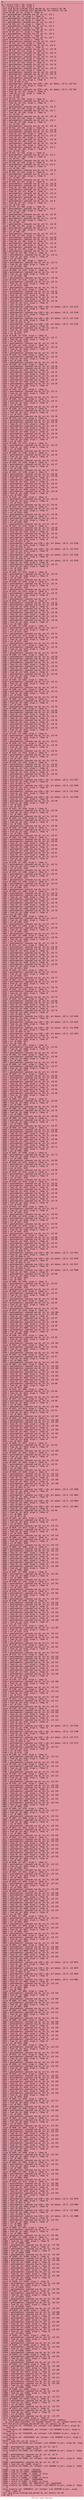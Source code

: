 digraph "CFG for 'main' function" {
	label="CFG for 'main' function";

	Node0x2a6eb150 [shape=record,color="#b70d28ff", style=filled, fillcolor="#b70d2870" fontname="Courier",label="{0:\l|  %1 = alloca [176 x i8], align 1\l  %2 = alloca [16 x i8], align 1\l  call void @llvm.lifetime.start.p0(i64 16, ptr nonnull %2) #4\l  call void @llvm.lifetime.start.p0(i64 176, ptr nonnull %1) #4\l  store i8 99, ptr %1, align 1, !tbaa !6\l  %3 = getelementptr inbounds nuw i8, ptr %1, i32 1\l  store i8 101, ptr %3, align 1, !tbaa !6\l  %4 = getelementptr inbounds nuw i8, ptr %1, i32 2\l  store i8 115, ptr %4, align 1, !tbaa !6\l  %5 = getelementptr inbounds nuw i8, ptr %1, i32 3\l  store i8 101, ptr %5, align 1, !tbaa !6\l  %6 = getelementptr inbounds nuw i8, ptr %1, i32 4\l  store i8 52, ptr %6, align 1, !tbaa !6\l  %7 = getelementptr inbounds nuw i8, ptr %1, i32 5\l  store i8 48, ptr %7, align 1, !tbaa !6\l  %8 = getelementptr inbounds nuw i8, ptr %1, i32 6\l  store i8 52, ptr %8, align 1, !tbaa !6\l  %9 = getelementptr inbounds nuw i8, ptr %1, i32 7\l  store i8 48, ptr %9, align 1, !tbaa !6\l  %10 = getelementptr inbounds nuw i8, ptr %1, i32 8\l  store i8 112, ptr %10, align 1, !tbaa !6\l  %11 = getelementptr inbounds nuw i8, ptr %1, i32 9\l  store i8 97, ptr %11, align 1, !tbaa !6\l  %12 = getelementptr inbounds nuw i8, ptr %1, i32 10\l  store i8 115, ptr %12, align 1, !tbaa !6\l  %13 = getelementptr inbounds nuw i8, ptr %1, i32 11\l  store i8 115, ptr %13, align 1, !tbaa !6\l  %14 = getelementptr inbounds nuw i8, ptr %1, i32 12\l  store i8 119, ptr %14, align 1, !tbaa !6\l  %15 = getelementptr inbounds nuw i8, ptr %1, i32 13\l  store i8 111, ptr %15, align 1, !tbaa !6\l  %16 = getelementptr inbounds nuw i8, ptr %1, i32 14\l  store i8 114, ptr %16, align 1, !tbaa !6\l  %17 = getelementptr inbounds nuw i8, ptr %1, i32 15\l  store i8 100, ptr %17, align 1, !tbaa !6\l  %18 = getelementptr inbounds nuw i8, ptr %1, i32 16\l  %19 = getelementptr inbounds nuw i8, ptr %1, i32 13\l  %20 = load i8, ptr %19, align 1, !tbaa !6\l  %21 = getelementptr inbounds nuw i8, ptr %1, i32 12\l  %22 = load i8, ptr %21, align 1, !tbaa !6\l  %23 = zext i8 %20 to i32\l  %24 = getelementptr inbounds nuw [256 x i8], ptr @sbox, i32 0, i32 %23\l  %25 = load i8, ptr %24, align 1, !tbaa !6\l  %26 = zext i8 %22 to i32\l  %27 = getelementptr inbounds nuw [256 x i8], ptr @sbox, i32 0, i32 %26\l  %28 = load i8, ptr %27, align 1, !tbaa !6\l  %29 = load i8, ptr %1, align 1, !tbaa !6\l  %30 = xor i8 %25, %29\l  %31 = xor i8 %30, 1\l  store i8 %31, ptr %18, align 1, !tbaa !6\l  %32 = getelementptr inbounds nuw i8, ptr %1, i32 1\l  %33 = load i8, ptr %32, align 1, !tbaa !6\l  %34 = xor i8 %33, 64\l  %35 = getelementptr inbounds nuw i8, ptr %1, i32 17\l  store i8 %34, ptr %35, align 1, !tbaa !6\l  %36 = getelementptr inbounds nuw i8, ptr %1, i32 2\l  %37 = load i8, ptr %36, align 1, !tbaa !6\l  %38 = xor i8 %37, 67\l  %39 = getelementptr inbounds nuw i8, ptr %1, i32 18\l  store i8 %38, ptr %39, align 1, !tbaa !6\l  %40 = getelementptr inbounds nuw i8, ptr %1, i32 3\l  %41 = load i8, ptr %40, align 1, !tbaa !6\l  %42 = xor i8 %41, %28\l  %43 = getelementptr inbounds nuw i8, ptr %1, i32 19\l  store i8 %42, ptr %43, align 1, !tbaa !6\l  %44 = getelementptr inbounds nuw i8, ptr %1, i32 20\l  %45 = getelementptr inbounds nuw i8, ptr %1, i32 16\l  %46 = load i8, ptr %45, align 1, !tbaa !6\l  %47 = getelementptr inbounds nuw i8, ptr %1, i32 17\l  %48 = load i8, ptr %47, align 1, !tbaa !6\l  %49 = getelementptr inbounds nuw i8, ptr %1, i32 18\l  %50 = load i8, ptr %49, align 1, !tbaa !6\l  %51 = getelementptr inbounds nuw i8, ptr %1, i32 19\l  %52 = load i8, ptr %51, align 1, !tbaa !6\l  %53 = getelementptr inbounds nuw i8, ptr %1, i32 4\l  %54 = load i8, ptr %53, align 1, !tbaa !6\l  %55 = xor i8 %54, %46\l  store i8 %55, ptr %44, align 1, !tbaa !6\l  %56 = getelementptr inbounds nuw i8, ptr %1, i32 5\l  %57 = load i8, ptr %56, align 1, !tbaa !6\l  %58 = xor i8 %57, %48\l  %59 = getelementptr inbounds nuw i8, ptr %1, i32 21\l  store i8 %58, ptr %59, align 1, !tbaa !6\l  %60 = getelementptr inbounds nuw i8, ptr %1, i32 6\l  %61 = load i8, ptr %60, align 1, !tbaa !6\l  %62 = xor i8 %61, %50\l  %63 = getelementptr inbounds nuw i8, ptr %1, i32 22\l  store i8 %62, ptr %63, align 1, !tbaa !6\l  %64 = getelementptr inbounds nuw i8, ptr %1, i32 7\l  %65 = load i8, ptr %64, align 1, !tbaa !6\l  %66 = xor i8 %65, %52\l  %67 = getelementptr inbounds nuw i8, ptr %1, i32 23\l  store i8 %66, ptr %67, align 1, !tbaa !6\l  %68 = getelementptr inbounds nuw i8, ptr %1, i32 24\l  %69 = getelementptr inbounds nuw i8, ptr %1, i32 20\l  %70 = load i8, ptr %69, align 1, !tbaa !6\l  %71 = getelementptr inbounds nuw i8, ptr %1, i32 21\l  %72 = load i8, ptr %71, align 1, !tbaa !6\l  %73 = getelementptr inbounds nuw i8, ptr %1, i32 22\l  %74 = load i8, ptr %73, align 1, !tbaa !6\l  %75 = getelementptr inbounds nuw i8, ptr %1, i32 23\l  %76 = load i8, ptr %75, align 1, !tbaa !6\l  %77 = getelementptr inbounds nuw i8, ptr %1, i32 8\l  %78 = load i8, ptr %77, align 1, !tbaa !6\l  %79 = xor i8 %78, %70\l  store i8 %79, ptr %68, align 1, !tbaa !6\l  %80 = getelementptr inbounds nuw i8, ptr %1, i32 9\l  %81 = load i8, ptr %80, align 1, !tbaa !6\l  %82 = xor i8 %81, %72\l  %83 = getelementptr inbounds nuw i8, ptr %1, i32 25\l  store i8 %82, ptr %83, align 1, !tbaa !6\l  %84 = getelementptr inbounds nuw i8, ptr %1, i32 10\l  %85 = load i8, ptr %84, align 1, !tbaa !6\l  %86 = xor i8 %85, %74\l  %87 = getelementptr inbounds nuw i8, ptr %1, i32 26\l  store i8 %86, ptr %87, align 1, !tbaa !6\l  %88 = getelementptr inbounds nuw i8, ptr %1, i32 11\l  %89 = load i8, ptr %88, align 1, !tbaa !6\l  %90 = xor i8 %89, %76\l  %91 = getelementptr inbounds nuw i8, ptr %1, i32 27\l  store i8 %90, ptr %91, align 1, !tbaa !6\l  %92 = getelementptr inbounds nuw i8, ptr %1, i32 28\l  %93 = getelementptr inbounds nuw i8, ptr %1, i32 24\l  %94 = load i8, ptr %93, align 1, !tbaa !6\l  %95 = getelementptr inbounds nuw i8, ptr %1, i32 25\l  %96 = load i8, ptr %95, align 1, !tbaa !6\l  %97 = getelementptr inbounds nuw i8, ptr %1, i32 26\l  %98 = load i8, ptr %97, align 1, !tbaa !6\l  %99 = getelementptr inbounds nuw i8, ptr %1, i32 27\l  %100 = load i8, ptr %99, align 1, !tbaa !6\l  %101 = getelementptr inbounds nuw i8, ptr %1, i32 12\l  %102 = load i8, ptr %101, align 1, !tbaa !6\l  %103 = xor i8 %102, %94\l  store i8 %103, ptr %92, align 1, !tbaa !6\l  %104 = getelementptr inbounds nuw i8, ptr %1, i32 13\l  %105 = load i8, ptr %104, align 1, !tbaa !6\l  %106 = xor i8 %105, %96\l  %107 = getelementptr inbounds nuw i8, ptr %1, i32 29\l  store i8 %106, ptr %107, align 1, !tbaa !6\l  %108 = getelementptr inbounds nuw i8, ptr %1, i32 14\l  %109 = load i8, ptr %108, align 1, !tbaa !6\l  %110 = xor i8 %109, %98\l  %111 = getelementptr inbounds nuw i8, ptr %1, i32 30\l  store i8 %110, ptr %111, align 1, !tbaa !6\l  %112 = getelementptr inbounds nuw i8, ptr %1, i32 15\l  %113 = load i8, ptr %112, align 1, !tbaa !6\l  %114 = xor i8 %113, %100\l  %115 = getelementptr inbounds nuw i8, ptr %1, i32 31\l  store i8 %114, ptr %115, align 1, !tbaa !6\l  %116 = getelementptr inbounds nuw i8, ptr %1, i32 32\l  %117 = getelementptr inbounds nuw i8, ptr %1, i32 30\l  %118 = load i8, ptr %117, align 1, !tbaa !6\l  %119 = getelementptr inbounds nuw i8, ptr %1, i32 29\l  %120 = load i8, ptr %119, align 1, !tbaa !6\l  %121 = getelementptr inbounds nuw i8, ptr %1, i32 28\l  %122 = load i8, ptr %121, align 1, !tbaa !6\l  %123 = zext i8 %120 to i32\l  %124 = getelementptr inbounds nuw [256 x i8], ptr @sbox, i32 0, i32 %123\l  %125 = load i8, ptr %124, align 1, !tbaa !6\l  %126 = zext i8 %118 to i32\l  %127 = getelementptr inbounds nuw [256 x i8], ptr @sbox, i32 0, i32 %126\l  %128 = load i8, ptr %127, align 1, !tbaa !6\l  %129 = zext i8 %114 to i32\l  %130 = getelementptr inbounds nuw [256 x i8], ptr @sbox, i32 0, i32 %129\l  %131 = load i8, ptr %130, align 1, !tbaa !6\l  %132 = zext i8 %122 to i32\l  %133 = getelementptr inbounds nuw [256 x i8], ptr @sbox, i32 0, i32 %132\l  %134 = load i8, ptr %133, align 1, !tbaa !6\l  %135 = getelementptr inbounds nuw i8, ptr %1, i32 16\l  %136 = load i8, ptr %135, align 1, !tbaa !6\l  %137 = xor i8 %125, %136\l  %138 = xor i8 %137, 2\l  store i8 %138, ptr %116, align 1, !tbaa !6\l  %139 = getelementptr inbounds nuw i8, ptr %1, i32 17\l  %140 = load i8, ptr %139, align 1, !tbaa !6\l  %141 = xor i8 %140, %128\l  %142 = getelementptr inbounds nuw i8, ptr %1, i32 33\l  store i8 %141, ptr %142, align 1, !tbaa !6\l  %143 = getelementptr inbounds nuw i8, ptr %1, i32 18\l  %144 = load i8, ptr %143, align 1, !tbaa !6\l  %145 = xor i8 %144, %131\l  %146 = getelementptr inbounds nuw i8, ptr %1, i32 34\l  store i8 %145, ptr %146, align 1, !tbaa !6\l  %147 = getelementptr inbounds nuw i8, ptr %1, i32 19\l  %148 = load i8, ptr %147, align 1, !tbaa !6\l  %149 = xor i8 %148, %134\l  %150 = getelementptr inbounds nuw i8, ptr %1, i32 35\l  store i8 %149, ptr %150, align 1, !tbaa !6\l  %151 = getelementptr inbounds nuw i8, ptr %1, i32 36\l  %152 = getelementptr inbounds nuw i8, ptr %1, i32 32\l  %153 = load i8, ptr %152, align 1, !tbaa !6\l  %154 = getelementptr inbounds nuw i8, ptr %1, i32 33\l  %155 = load i8, ptr %154, align 1, !tbaa !6\l  %156 = getelementptr inbounds nuw i8, ptr %1, i32 34\l  %157 = load i8, ptr %156, align 1, !tbaa !6\l  %158 = getelementptr inbounds nuw i8, ptr %1, i32 35\l  %159 = load i8, ptr %158, align 1, !tbaa !6\l  %160 = getelementptr inbounds nuw i8, ptr %1, i32 20\l  %161 = load i8, ptr %160, align 1, !tbaa !6\l  %162 = xor i8 %161, %153\l  store i8 %162, ptr %151, align 1, !tbaa !6\l  %163 = getelementptr inbounds nuw i8, ptr %1, i32 21\l  %164 = load i8, ptr %163, align 1, !tbaa !6\l  %165 = xor i8 %164, %155\l  %166 = getelementptr inbounds nuw i8, ptr %1, i32 37\l  store i8 %165, ptr %166, align 1, !tbaa !6\l  %167 = getelementptr inbounds nuw i8, ptr %1, i32 22\l  %168 = load i8, ptr %167, align 1, !tbaa !6\l  %169 = xor i8 %168, %157\l  %170 = getelementptr inbounds nuw i8, ptr %1, i32 38\l  store i8 %169, ptr %170, align 1, !tbaa !6\l  %171 = getelementptr inbounds nuw i8, ptr %1, i32 23\l  %172 = load i8, ptr %171, align 1, !tbaa !6\l  %173 = xor i8 %172, %159\l  %174 = getelementptr inbounds nuw i8, ptr %1, i32 39\l  store i8 %173, ptr %174, align 1, !tbaa !6\l  %175 = getelementptr inbounds nuw i8, ptr %1, i32 40\l  %176 = getelementptr inbounds nuw i8, ptr %1, i32 36\l  %177 = load i8, ptr %176, align 1, !tbaa !6\l  %178 = getelementptr inbounds nuw i8, ptr %1, i32 37\l  %179 = load i8, ptr %178, align 1, !tbaa !6\l  %180 = getelementptr inbounds nuw i8, ptr %1, i32 38\l  %181 = load i8, ptr %180, align 1, !tbaa !6\l  %182 = getelementptr inbounds nuw i8, ptr %1, i32 39\l  %183 = load i8, ptr %182, align 1, !tbaa !6\l  %184 = getelementptr inbounds nuw i8, ptr %1, i32 24\l  %185 = load i8, ptr %184, align 1, !tbaa !6\l  %186 = xor i8 %185, %177\l  store i8 %186, ptr %175, align 1, !tbaa !6\l  %187 = getelementptr inbounds nuw i8, ptr %1, i32 25\l  %188 = load i8, ptr %187, align 1, !tbaa !6\l  %189 = xor i8 %188, %179\l  %190 = getelementptr inbounds nuw i8, ptr %1, i32 41\l  store i8 %189, ptr %190, align 1, !tbaa !6\l  %191 = getelementptr inbounds nuw i8, ptr %1, i32 26\l  %192 = load i8, ptr %191, align 1, !tbaa !6\l  %193 = xor i8 %192, %181\l  %194 = getelementptr inbounds nuw i8, ptr %1, i32 42\l  store i8 %193, ptr %194, align 1, !tbaa !6\l  %195 = getelementptr inbounds nuw i8, ptr %1, i32 27\l  %196 = load i8, ptr %195, align 1, !tbaa !6\l  %197 = xor i8 %196, %183\l  %198 = getelementptr inbounds nuw i8, ptr %1, i32 43\l  store i8 %197, ptr %198, align 1, !tbaa !6\l  %199 = getelementptr inbounds nuw i8, ptr %1, i32 44\l  %200 = getelementptr inbounds nuw i8, ptr %1, i32 40\l  %201 = load i8, ptr %200, align 1, !tbaa !6\l  %202 = getelementptr inbounds nuw i8, ptr %1, i32 41\l  %203 = load i8, ptr %202, align 1, !tbaa !6\l  %204 = getelementptr inbounds nuw i8, ptr %1, i32 42\l  %205 = load i8, ptr %204, align 1, !tbaa !6\l  %206 = getelementptr inbounds nuw i8, ptr %1, i32 43\l  %207 = load i8, ptr %206, align 1, !tbaa !6\l  %208 = getelementptr inbounds nuw i8, ptr %1, i32 28\l  %209 = load i8, ptr %208, align 1, !tbaa !6\l  %210 = xor i8 %209, %201\l  store i8 %210, ptr %199, align 1, !tbaa !6\l  %211 = getelementptr inbounds nuw i8, ptr %1, i32 29\l  %212 = load i8, ptr %211, align 1, !tbaa !6\l  %213 = xor i8 %212, %203\l  %214 = getelementptr inbounds nuw i8, ptr %1, i32 45\l  store i8 %213, ptr %214, align 1, !tbaa !6\l  %215 = getelementptr inbounds nuw i8, ptr %1, i32 30\l  %216 = load i8, ptr %215, align 1, !tbaa !6\l  %217 = xor i8 %216, %205\l  %218 = getelementptr inbounds nuw i8, ptr %1, i32 46\l  store i8 %217, ptr %218, align 1, !tbaa !6\l  %219 = getelementptr inbounds nuw i8, ptr %1, i32 31\l  %220 = load i8, ptr %219, align 1, !tbaa !6\l  %221 = xor i8 %220, %207\l  %222 = getelementptr inbounds nuw i8, ptr %1, i32 47\l  store i8 %221, ptr %222, align 1, !tbaa !6\l  %223 = getelementptr inbounds nuw i8, ptr %1, i32 48\l  %224 = getelementptr inbounds nuw i8, ptr %1, i32 46\l  %225 = load i8, ptr %224, align 1, !tbaa !6\l  %226 = getelementptr inbounds nuw i8, ptr %1, i32 45\l  %227 = load i8, ptr %226, align 1, !tbaa !6\l  %228 = getelementptr inbounds nuw i8, ptr %1, i32 44\l  %229 = load i8, ptr %228, align 1, !tbaa !6\l  %230 = zext i8 %227 to i32\l  %231 = getelementptr inbounds nuw [256 x i8], ptr @sbox, i32 0, i32 %230\l  %232 = load i8, ptr %231, align 1, !tbaa !6\l  %233 = zext i8 %225 to i32\l  %234 = getelementptr inbounds nuw [256 x i8], ptr @sbox, i32 0, i32 %233\l  %235 = load i8, ptr %234, align 1, !tbaa !6\l  %236 = zext i8 %221 to i32\l  %237 = getelementptr inbounds nuw [256 x i8], ptr @sbox, i32 0, i32 %236\l  %238 = load i8, ptr %237, align 1, !tbaa !6\l  %239 = zext i8 %229 to i32\l  %240 = getelementptr inbounds nuw [256 x i8], ptr @sbox, i32 0, i32 %239\l  %241 = load i8, ptr %240, align 1, !tbaa !6\l  %242 = getelementptr inbounds nuw i8, ptr %1, i32 32\l  %243 = load i8, ptr %242, align 1, !tbaa !6\l  %244 = xor i8 %232, %243\l  %245 = xor i8 %244, 4\l  store i8 %245, ptr %223, align 1, !tbaa !6\l  %246 = getelementptr inbounds nuw i8, ptr %1, i32 33\l  %247 = load i8, ptr %246, align 1, !tbaa !6\l  %248 = xor i8 %247, %235\l  %249 = getelementptr inbounds nuw i8, ptr %1, i32 49\l  store i8 %248, ptr %249, align 1, !tbaa !6\l  %250 = getelementptr inbounds nuw i8, ptr %1, i32 34\l  %251 = load i8, ptr %250, align 1, !tbaa !6\l  %252 = xor i8 %251, %238\l  %253 = getelementptr inbounds nuw i8, ptr %1, i32 50\l  store i8 %252, ptr %253, align 1, !tbaa !6\l  %254 = getelementptr inbounds nuw i8, ptr %1, i32 35\l  %255 = load i8, ptr %254, align 1, !tbaa !6\l  %256 = xor i8 %255, %241\l  %257 = getelementptr inbounds nuw i8, ptr %1, i32 51\l  store i8 %256, ptr %257, align 1, !tbaa !6\l  %258 = getelementptr inbounds nuw i8, ptr %1, i32 52\l  %259 = getelementptr inbounds nuw i8, ptr %1, i32 48\l  %260 = load i8, ptr %259, align 1, !tbaa !6\l  %261 = getelementptr inbounds nuw i8, ptr %1, i32 49\l  %262 = load i8, ptr %261, align 1, !tbaa !6\l  %263 = getelementptr inbounds nuw i8, ptr %1, i32 50\l  %264 = load i8, ptr %263, align 1, !tbaa !6\l  %265 = getelementptr inbounds nuw i8, ptr %1, i32 51\l  %266 = load i8, ptr %265, align 1, !tbaa !6\l  %267 = getelementptr inbounds nuw i8, ptr %1, i32 36\l  %268 = load i8, ptr %267, align 1, !tbaa !6\l  %269 = xor i8 %268, %260\l  store i8 %269, ptr %258, align 1, !tbaa !6\l  %270 = getelementptr inbounds nuw i8, ptr %1, i32 37\l  %271 = load i8, ptr %270, align 1, !tbaa !6\l  %272 = xor i8 %271, %262\l  %273 = getelementptr inbounds nuw i8, ptr %1, i32 53\l  store i8 %272, ptr %273, align 1, !tbaa !6\l  %274 = getelementptr inbounds nuw i8, ptr %1, i32 38\l  %275 = load i8, ptr %274, align 1, !tbaa !6\l  %276 = xor i8 %275, %264\l  %277 = getelementptr inbounds nuw i8, ptr %1, i32 54\l  store i8 %276, ptr %277, align 1, !tbaa !6\l  %278 = getelementptr inbounds nuw i8, ptr %1, i32 39\l  %279 = load i8, ptr %278, align 1, !tbaa !6\l  %280 = xor i8 %279, %266\l  %281 = getelementptr inbounds nuw i8, ptr %1, i32 55\l  store i8 %280, ptr %281, align 1, !tbaa !6\l  %282 = getelementptr inbounds nuw i8, ptr %1, i32 56\l  %283 = getelementptr inbounds nuw i8, ptr %1, i32 52\l  %284 = load i8, ptr %283, align 1, !tbaa !6\l  %285 = getelementptr inbounds nuw i8, ptr %1, i32 53\l  %286 = load i8, ptr %285, align 1, !tbaa !6\l  %287 = getelementptr inbounds nuw i8, ptr %1, i32 54\l  %288 = load i8, ptr %287, align 1, !tbaa !6\l  %289 = getelementptr inbounds nuw i8, ptr %1, i32 55\l  %290 = load i8, ptr %289, align 1, !tbaa !6\l  %291 = getelementptr inbounds nuw i8, ptr %1, i32 40\l  %292 = load i8, ptr %291, align 1, !tbaa !6\l  %293 = xor i8 %292, %284\l  store i8 %293, ptr %282, align 1, !tbaa !6\l  %294 = getelementptr inbounds nuw i8, ptr %1, i32 41\l  %295 = load i8, ptr %294, align 1, !tbaa !6\l  %296 = xor i8 %295, %286\l  %297 = getelementptr inbounds nuw i8, ptr %1, i32 57\l  store i8 %296, ptr %297, align 1, !tbaa !6\l  %298 = getelementptr inbounds nuw i8, ptr %1, i32 42\l  %299 = load i8, ptr %298, align 1, !tbaa !6\l  %300 = xor i8 %299, %288\l  %301 = getelementptr inbounds nuw i8, ptr %1, i32 58\l  store i8 %300, ptr %301, align 1, !tbaa !6\l  %302 = getelementptr inbounds nuw i8, ptr %1, i32 43\l  %303 = load i8, ptr %302, align 1, !tbaa !6\l  %304 = xor i8 %303, %290\l  %305 = getelementptr inbounds nuw i8, ptr %1, i32 59\l  store i8 %304, ptr %305, align 1, !tbaa !6\l  %306 = getelementptr inbounds nuw i8, ptr %1, i32 60\l  %307 = getelementptr inbounds nuw i8, ptr %1, i32 56\l  %308 = load i8, ptr %307, align 1, !tbaa !6\l  %309 = getelementptr inbounds nuw i8, ptr %1, i32 57\l  %310 = load i8, ptr %309, align 1, !tbaa !6\l  %311 = getelementptr inbounds nuw i8, ptr %1, i32 58\l  %312 = load i8, ptr %311, align 1, !tbaa !6\l  %313 = getelementptr inbounds nuw i8, ptr %1, i32 59\l  %314 = load i8, ptr %313, align 1, !tbaa !6\l  %315 = getelementptr inbounds nuw i8, ptr %1, i32 44\l  %316 = load i8, ptr %315, align 1, !tbaa !6\l  %317 = xor i8 %316, %308\l  store i8 %317, ptr %306, align 1, !tbaa !6\l  %318 = getelementptr inbounds nuw i8, ptr %1, i32 45\l  %319 = load i8, ptr %318, align 1, !tbaa !6\l  %320 = xor i8 %319, %310\l  %321 = getelementptr inbounds nuw i8, ptr %1, i32 61\l  store i8 %320, ptr %321, align 1, !tbaa !6\l  %322 = getelementptr inbounds nuw i8, ptr %1, i32 46\l  %323 = load i8, ptr %322, align 1, !tbaa !6\l  %324 = xor i8 %323, %312\l  %325 = getelementptr inbounds nuw i8, ptr %1, i32 62\l  store i8 %324, ptr %325, align 1, !tbaa !6\l  %326 = getelementptr inbounds nuw i8, ptr %1, i32 47\l  %327 = load i8, ptr %326, align 1, !tbaa !6\l  %328 = xor i8 %327, %314\l  %329 = getelementptr inbounds nuw i8, ptr %1, i32 63\l  store i8 %328, ptr %329, align 1, !tbaa !6\l  %330 = getelementptr inbounds nuw i8, ptr %1, i32 64\l  %331 = getelementptr inbounds nuw i8, ptr %1, i32 62\l  %332 = load i8, ptr %331, align 1, !tbaa !6\l  %333 = getelementptr inbounds nuw i8, ptr %1, i32 61\l  %334 = load i8, ptr %333, align 1, !tbaa !6\l  %335 = getelementptr inbounds nuw i8, ptr %1, i32 60\l  %336 = load i8, ptr %335, align 1, !tbaa !6\l  %337 = zext i8 %334 to i32\l  %338 = getelementptr inbounds nuw [256 x i8], ptr @sbox, i32 0, i32 %337\l  %339 = load i8, ptr %338, align 1, !tbaa !6\l  %340 = zext i8 %332 to i32\l  %341 = getelementptr inbounds nuw [256 x i8], ptr @sbox, i32 0, i32 %340\l  %342 = load i8, ptr %341, align 1, !tbaa !6\l  %343 = zext i8 %328 to i32\l  %344 = getelementptr inbounds nuw [256 x i8], ptr @sbox, i32 0, i32 %343\l  %345 = load i8, ptr %344, align 1, !tbaa !6\l  %346 = zext i8 %336 to i32\l  %347 = getelementptr inbounds nuw [256 x i8], ptr @sbox, i32 0, i32 %346\l  %348 = load i8, ptr %347, align 1, !tbaa !6\l  %349 = getelementptr inbounds nuw i8, ptr %1, i32 48\l  %350 = load i8, ptr %349, align 1, !tbaa !6\l  %351 = xor i8 %339, %350\l  %352 = xor i8 %351, 8\l  store i8 %352, ptr %330, align 1, !tbaa !6\l  %353 = getelementptr inbounds nuw i8, ptr %1, i32 49\l  %354 = load i8, ptr %353, align 1, !tbaa !6\l  %355 = xor i8 %354, %342\l  %356 = getelementptr inbounds nuw i8, ptr %1, i32 65\l  store i8 %355, ptr %356, align 1, !tbaa !6\l  %357 = getelementptr inbounds nuw i8, ptr %1, i32 50\l  %358 = load i8, ptr %357, align 1, !tbaa !6\l  %359 = xor i8 %358, %345\l  %360 = getelementptr inbounds nuw i8, ptr %1, i32 66\l  store i8 %359, ptr %360, align 1, !tbaa !6\l  %361 = getelementptr inbounds nuw i8, ptr %1, i32 51\l  %362 = load i8, ptr %361, align 1, !tbaa !6\l  %363 = xor i8 %362, %348\l  %364 = getelementptr inbounds nuw i8, ptr %1, i32 67\l  store i8 %363, ptr %364, align 1, !tbaa !6\l  %365 = getelementptr inbounds nuw i8, ptr %1, i32 68\l  %366 = getelementptr inbounds nuw i8, ptr %1, i32 64\l  %367 = load i8, ptr %366, align 1, !tbaa !6\l  %368 = getelementptr inbounds nuw i8, ptr %1, i32 65\l  %369 = load i8, ptr %368, align 1, !tbaa !6\l  %370 = getelementptr inbounds nuw i8, ptr %1, i32 66\l  %371 = load i8, ptr %370, align 1, !tbaa !6\l  %372 = getelementptr inbounds nuw i8, ptr %1, i32 67\l  %373 = load i8, ptr %372, align 1, !tbaa !6\l  %374 = getelementptr inbounds nuw i8, ptr %1, i32 52\l  %375 = load i8, ptr %374, align 1, !tbaa !6\l  %376 = xor i8 %375, %367\l  store i8 %376, ptr %365, align 1, !tbaa !6\l  %377 = getelementptr inbounds nuw i8, ptr %1, i32 53\l  %378 = load i8, ptr %377, align 1, !tbaa !6\l  %379 = xor i8 %378, %369\l  %380 = getelementptr inbounds nuw i8, ptr %1, i32 69\l  store i8 %379, ptr %380, align 1, !tbaa !6\l  %381 = getelementptr inbounds nuw i8, ptr %1, i32 54\l  %382 = load i8, ptr %381, align 1, !tbaa !6\l  %383 = xor i8 %382, %371\l  %384 = getelementptr inbounds nuw i8, ptr %1, i32 70\l  store i8 %383, ptr %384, align 1, !tbaa !6\l  %385 = getelementptr inbounds nuw i8, ptr %1, i32 55\l  %386 = load i8, ptr %385, align 1, !tbaa !6\l  %387 = xor i8 %386, %373\l  %388 = getelementptr inbounds nuw i8, ptr %1, i32 71\l  store i8 %387, ptr %388, align 1, !tbaa !6\l  %389 = getelementptr inbounds nuw i8, ptr %1, i32 72\l  %390 = getelementptr inbounds nuw i8, ptr %1, i32 68\l  %391 = load i8, ptr %390, align 1, !tbaa !6\l  %392 = getelementptr inbounds nuw i8, ptr %1, i32 69\l  %393 = load i8, ptr %392, align 1, !tbaa !6\l  %394 = getelementptr inbounds nuw i8, ptr %1, i32 70\l  %395 = load i8, ptr %394, align 1, !tbaa !6\l  %396 = getelementptr inbounds nuw i8, ptr %1, i32 71\l  %397 = load i8, ptr %396, align 1, !tbaa !6\l  %398 = getelementptr inbounds nuw i8, ptr %1, i32 56\l  %399 = load i8, ptr %398, align 1, !tbaa !6\l  %400 = xor i8 %399, %391\l  store i8 %400, ptr %389, align 1, !tbaa !6\l  %401 = getelementptr inbounds nuw i8, ptr %1, i32 57\l  %402 = load i8, ptr %401, align 1, !tbaa !6\l  %403 = xor i8 %402, %393\l  %404 = getelementptr inbounds nuw i8, ptr %1, i32 73\l  store i8 %403, ptr %404, align 1, !tbaa !6\l  %405 = getelementptr inbounds nuw i8, ptr %1, i32 58\l  %406 = load i8, ptr %405, align 1, !tbaa !6\l  %407 = xor i8 %406, %395\l  %408 = getelementptr inbounds nuw i8, ptr %1, i32 74\l  store i8 %407, ptr %408, align 1, !tbaa !6\l  %409 = getelementptr inbounds nuw i8, ptr %1, i32 59\l  %410 = load i8, ptr %409, align 1, !tbaa !6\l  %411 = xor i8 %410, %397\l  %412 = getelementptr inbounds nuw i8, ptr %1, i32 75\l  store i8 %411, ptr %412, align 1, !tbaa !6\l  %413 = getelementptr inbounds nuw i8, ptr %1, i32 76\l  %414 = getelementptr inbounds nuw i8, ptr %1, i32 72\l  %415 = load i8, ptr %414, align 1, !tbaa !6\l  %416 = getelementptr inbounds nuw i8, ptr %1, i32 73\l  %417 = load i8, ptr %416, align 1, !tbaa !6\l  %418 = getelementptr inbounds nuw i8, ptr %1, i32 74\l  %419 = load i8, ptr %418, align 1, !tbaa !6\l  %420 = getelementptr inbounds nuw i8, ptr %1, i32 75\l  %421 = load i8, ptr %420, align 1, !tbaa !6\l  %422 = getelementptr inbounds nuw i8, ptr %1, i32 60\l  %423 = load i8, ptr %422, align 1, !tbaa !6\l  %424 = xor i8 %423, %415\l  store i8 %424, ptr %413, align 1, !tbaa !6\l  %425 = getelementptr inbounds nuw i8, ptr %1, i32 61\l  %426 = load i8, ptr %425, align 1, !tbaa !6\l  %427 = xor i8 %426, %417\l  %428 = getelementptr inbounds nuw i8, ptr %1, i32 77\l  store i8 %427, ptr %428, align 1, !tbaa !6\l  %429 = getelementptr inbounds nuw i8, ptr %1, i32 62\l  %430 = load i8, ptr %429, align 1, !tbaa !6\l  %431 = xor i8 %430, %419\l  %432 = getelementptr inbounds nuw i8, ptr %1, i32 78\l  store i8 %431, ptr %432, align 1, !tbaa !6\l  %433 = getelementptr inbounds nuw i8, ptr %1, i32 63\l  %434 = load i8, ptr %433, align 1, !tbaa !6\l  %435 = xor i8 %434, %421\l  %436 = getelementptr inbounds nuw i8, ptr %1, i32 79\l  store i8 %435, ptr %436, align 1, !tbaa !6\l  %437 = getelementptr inbounds nuw i8, ptr %1, i32 80\l  %438 = getelementptr inbounds nuw i8, ptr %1, i32 78\l  %439 = load i8, ptr %438, align 1, !tbaa !6\l  %440 = getelementptr inbounds nuw i8, ptr %1, i32 77\l  %441 = load i8, ptr %440, align 1, !tbaa !6\l  %442 = getelementptr inbounds nuw i8, ptr %1, i32 76\l  %443 = load i8, ptr %442, align 1, !tbaa !6\l  %444 = zext i8 %441 to i32\l  %445 = getelementptr inbounds nuw [256 x i8], ptr @sbox, i32 0, i32 %444\l  %446 = load i8, ptr %445, align 1, !tbaa !6\l  %447 = zext i8 %439 to i32\l  %448 = getelementptr inbounds nuw [256 x i8], ptr @sbox, i32 0, i32 %447\l  %449 = load i8, ptr %448, align 1, !tbaa !6\l  %450 = zext i8 %435 to i32\l  %451 = getelementptr inbounds nuw [256 x i8], ptr @sbox, i32 0, i32 %450\l  %452 = load i8, ptr %451, align 1, !tbaa !6\l  %453 = zext i8 %443 to i32\l  %454 = getelementptr inbounds nuw [256 x i8], ptr @sbox, i32 0, i32 %453\l  %455 = load i8, ptr %454, align 1, !tbaa !6\l  %456 = getelementptr inbounds nuw i8, ptr %1, i32 64\l  %457 = load i8, ptr %456, align 1, !tbaa !6\l  %458 = xor i8 %446, %457\l  %459 = xor i8 %458, 16\l  store i8 %459, ptr %437, align 1, !tbaa !6\l  %460 = getelementptr inbounds nuw i8, ptr %1, i32 65\l  %461 = load i8, ptr %460, align 1, !tbaa !6\l  %462 = xor i8 %461, %449\l  %463 = getelementptr inbounds nuw i8, ptr %1, i32 81\l  store i8 %462, ptr %463, align 1, !tbaa !6\l  %464 = getelementptr inbounds nuw i8, ptr %1, i32 66\l  %465 = load i8, ptr %464, align 1, !tbaa !6\l  %466 = xor i8 %465, %452\l  %467 = getelementptr inbounds nuw i8, ptr %1, i32 82\l  store i8 %466, ptr %467, align 1, !tbaa !6\l  %468 = getelementptr inbounds nuw i8, ptr %1, i32 67\l  %469 = load i8, ptr %468, align 1, !tbaa !6\l  %470 = xor i8 %469, %455\l  %471 = getelementptr inbounds nuw i8, ptr %1, i32 83\l  store i8 %470, ptr %471, align 1, !tbaa !6\l  %472 = getelementptr inbounds nuw i8, ptr %1, i32 84\l  %473 = getelementptr inbounds nuw i8, ptr %1, i32 80\l  %474 = load i8, ptr %473, align 1, !tbaa !6\l  %475 = getelementptr inbounds nuw i8, ptr %1, i32 81\l  %476 = load i8, ptr %475, align 1, !tbaa !6\l  %477 = getelementptr inbounds nuw i8, ptr %1, i32 82\l  %478 = load i8, ptr %477, align 1, !tbaa !6\l  %479 = getelementptr inbounds nuw i8, ptr %1, i32 83\l  %480 = load i8, ptr %479, align 1, !tbaa !6\l  %481 = getelementptr inbounds nuw i8, ptr %1, i32 68\l  %482 = load i8, ptr %481, align 1, !tbaa !6\l  %483 = xor i8 %482, %474\l  store i8 %483, ptr %472, align 1, !tbaa !6\l  %484 = getelementptr inbounds nuw i8, ptr %1, i32 69\l  %485 = load i8, ptr %484, align 1, !tbaa !6\l  %486 = xor i8 %485, %476\l  %487 = getelementptr inbounds nuw i8, ptr %1, i32 85\l  store i8 %486, ptr %487, align 1, !tbaa !6\l  %488 = getelementptr inbounds nuw i8, ptr %1, i32 70\l  %489 = load i8, ptr %488, align 1, !tbaa !6\l  %490 = xor i8 %489, %478\l  %491 = getelementptr inbounds nuw i8, ptr %1, i32 86\l  store i8 %490, ptr %491, align 1, !tbaa !6\l  %492 = getelementptr inbounds nuw i8, ptr %1, i32 71\l  %493 = load i8, ptr %492, align 1, !tbaa !6\l  %494 = xor i8 %493, %480\l  %495 = getelementptr inbounds nuw i8, ptr %1, i32 87\l  store i8 %494, ptr %495, align 1, !tbaa !6\l  %496 = getelementptr inbounds nuw i8, ptr %1, i32 88\l  %497 = getelementptr inbounds nuw i8, ptr %1, i32 84\l  %498 = load i8, ptr %497, align 1, !tbaa !6\l  %499 = getelementptr inbounds nuw i8, ptr %1, i32 85\l  %500 = load i8, ptr %499, align 1, !tbaa !6\l  %501 = getelementptr inbounds nuw i8, ptr %1, i32 86\l  %502 = load i8, ptr %501, align 1, !tbaa !6\l  %503 = getelementptr inbounds nuw i8, ptr %1, i32 87\l  %504 = load i8, ptr %503, align 1, !tbaa !6\l  %505 = getelementptr inbounds nuw i8, ptr %1, i32 72\l  %506 = load i8, ptr %505, align 1, !tbaa !6\l  %507 = xor i8 %506, %498\l  store i8 %507, ptr %496, align 1, !tbaa !6\l  %508 = getelementptr inbounds nuw i8, ptr %1, i32 73\l  %509 = load i8, ptr %508, align 1, !tbaa !6\l  %510 = xor i8 %509, %500\l  %511 = getelementptr inbounds nuw i8, ptr %1, i32 89\l  store i8 %510, ptr %511, align 1, !tbaa !6\l  %512 = getelementptr inbounds nuw i8, ptr %1, i32 74\l  %513 = load i8, ptr %512, align 1, !tbaa !6\l  %514 = xor i8 %513, %502\l  %515 = getelementptr inbounds nuw i8, ptr %1, i32 90\l  store i8 %514, ptr %515, align 1, !tbaa !6\l  %516 = getelementptr inbounds nuw i8, ptr %1, i32 75\l  %517 = load i8, ptr %516, align 1, !tbaa !6\l  %518 = xor i8 %517, %504\l  %519 = getelementptr inbounds nuw i8, ptr %1, i32 91\l  store i8 %518, ptr %519, align 1, !tbaa !6\l  %520 = getelementptr inbounds nuw i8, ptr %1, i32 92\l  %521 = getelementptr inbounds nuw i8, ptr %1, i32 88\l  %522 = load i8, ptr %521, align 1, !tbaa !6\l  %523 = getelementptr inbounds nuw i8, ptr %1, i32 89\l  %524 = load i8, ptr %523, align 1, !tbaa !6\l  %525 = getelementptr inbounds nuw i8, ptr %1, i32 90\l  %526 = load i8, ptr %525, align 1, !tbaa !6\l  %527 = getelementptr inbounds nuw i8, ptr %1, i32 91\l  %528 = load i8, ptr %527, align 1, !tbaa !6\l  %529 = getelementptr inbounds nuw i8, ptr %1, i32 76\l  %530 = load i8, ptr %529, align 1, !tbaa !6\l  %531 = xor i8 %530, %522\l  store i8 %531, ptr %520, align 1, !tbaa !6\l  %532 = getelementptr inbounds nuw i8, ptr %1, i32 77\l  %533 = load i8, ptr %532, align 1, !tbaa !6\l  %534 = xor i8 %533, %524\l  %535 = getelementptr inbounds nuw i8, ptr %1, i32 93\l  store i8 %534, ptr %535, align 1, !tbaa !6\l  %536 = getelementptr inbounds nuw i8, ptr %1, i32 78\l  %537 = load i8, ptr %536, align 1, !tbaa !6\l  %538 = xor i8 %537, %526\l  %539 = getelementptr inbounds nuw i8, ptr %1, i32 94\l  store i8 %538, ptr %539, align 1, !tbaa !6\l  %540 = getelementptr inbounds nuw i8, ptr %1, i32 79\l  %541 = load i8, ptr %540, align 1, !tbaa !6\l  %542 = xor i8 %541, %528\l  %543 = getelementptr inbounds nuw i8, ptr %1, i32 95\l  store i8 %542, ptr %543, align 1, !tbaa !6\l  %544 = getelementptr inbounds nuw i8, ptr %1, i32 96\l  %545 = getelementptr inbounds nuw i8, ptr %1, i32 94\l  %546 = load i8, ptr %545, align 1, !tbaa !6\l  %547 = getelementptr inbounds nuw i8, ptr %1, i32 93\l  %548 = load i8, ptr %547, align 1, !tbaa !6\l  %549 = getelementptr inbounds nuw i8, ptr %1, i32 92\l  %550 = load i8, ptr %549, align 1, !tbaa !6\l  %551 = zext i8 %548 to i32\l  %552 = getelementptr inbounds nuw [256 x i8], ptr @sbox, i32 0, i32 %551\l  %553 = load i8, ptr %552, align 1, !tbaa !6\l  %554 = zext i8 %546 to i32\l  %555 = getelementptr inbounds nuw [256 x i8], ptr @sbox, i32 0, i32 %554\l  %556 = load i8, ptr %555, align 1, !tbaa !6\l  %557 = zext i8 %542 to i32\l  %558 = getelementptr inbounds nuw [256 x i8], ptr @sbox, i32 0, i32 %557\l  %559 = load i8, ptr %558, align 1, !tbaa !6\l  %560 = zext i8 %550 to i32\l  %561 = getelementptr inbounds nuw [256 x i8], ptr @sbox, i32 0, i32 %560\l  %562 = load i8, ptr %561, align 1, !tbaa !6\l  %563 = getelementptr inbounds nuw i8, ptr %1, i32 80\l  %564 = load i8, ptr %563, align 1, !tbaa !6\l  %565 = xor i8 %553, %564\l  %566 = xor i8 %565, 32\l  store i8 %566, ptr %544, align 1, !tbaa !6\l  %567 = getelementptr inbounds nuw i8, ptr %1, i32 81\l  %568 = load i8, ptr %567, align 1, !tbaa !6\l  %569 = xor i8 %568, %556\l  %570 = getelementptr inbounds nuw i8, ptr %1, i32 97\l  store i8 %569, ptr %570, align 1, !tbaa !6\l  %571 = getelementptr inbounds nuw i8, ptr %1, i32 82\l  %572 = load i8, ptr %571, align 1, !tbaa !6\l  %573 = xor i8 %572, %559\l  %574 = getelementptr inbounds nuw i8, ptr %1, i32 98\l  store i8 %573, ptr %574, align 1, !tbaa !6\l  %575 = getelementptr inbounds nuw i8, ptr %1, i32 83\l  %576 = load i8, ptr %575, align 1, !tbaa !6\l  %577 = xor i8 %576, %562\l  %578 = getelementptr inbounds nuw i8, ptr %1, i32 99\l  store i8 %577, ptr %578, align 1, !tbaa !6\l  %579 = getelementptr inbounds nuw i8, ptr %1, i32 100\l  %580 = getelementptr inbounds nuw i8, ptr %1, i32 96\l  %581 = load i8, ptr %580, align 1, !tbaa !6\l  %582 = getelementptr inbounds nuw i8, ptr %1, i32 97\l  %583 = load i8, ptr %582, align 1, !tbaa !6\l  %584 = getelementptr inbounds nuw i8, ptr %1, i32 98\l  %585 = load i8, ptr %584, align 1, !tbaa !6\l  %586 = getelementptr inbounds nuw i8, ptr %1, i32 99\l  %587 = load i8, ptr %586, align 1, !tbaa !6\l  %588 = getelementptr inbounds nuw i8, ptr %1, i32 84\l  %589 = load i8, ptr %588, align 1, !tbaa !6\l  %590 = xor i8 %589, %581\l  store i8 %590, ptr %579, align 1, !tbaa !6\l  %591 = getelementptr inbounds nuw i8, ptr %1, i32 85\l  %592 = load i8, ptr %591, align 1, !tbaa !6\l  %593 = xor i8 %592, %583\l  %594 = getelementptr inbounds nuw i8, ptr %1, i32 101\l  store i8 %593, ptr %594, align 1, !tbaa !6\l  %595 = getelementptr inbounds nuw i8, ptr %1, i32 86\l  %596 = load i8, ptr %595, align 1, !tbaa !6\l  %597 = xor i8 %596, %585\l  %598 = getelementptr inbounds nuw i8, ptr %1, i32 102\l  store i8 %597, ptr %598, align 1, !tbaa !6\l  %599 = getelementptr inbounds nuw i8, ptr %1, i32 87\l  %600 = load i8, ptr %599, align 1, !tbaa !6\l  %601 = xor i8 %600, %587\l  %602 = getelementptr inbounds nuw i8, ptr %1, i32 103\l  store i8 %601, ptr %602, align 1, !tbaa !6\l  %603 = getelementptr inbounds nuw i8, ptr %1, i32 104\l  %604 = getelementptr inbounds nuw i8, ptr %1, i32 100\l  %605 = load i8, ptr %604, align 1, !tbaa !6\l  %606 = getelementptr inbounds nuw i8, ptr %1, i32 101\l  %607 = load i8, ptr %606, align 1, !tbaa !6\l  %608 = getelementptr inbounds nuw i8, ptr %1, i32 102\l  %609 = load i8, ptr %608, align 1, !tbaa !6\l  %610 = getelementptr inbounds nuw i8, ptr %1, i32 103\l  %611 = load i8, ptr %610, align 1, !tbaa !6\l  %612 = getelementptr inbounds nuw i8, ptr %1, i32 88\l  %613 = load i8, ptr %612, align 1, !tbaa !6\l  %614 = xor i8 %613, %605\l  store i8 %614, ptr %603, align 1, !tbaa !6\l  %615 = getelementptr inbounds nuw i8, ptr %1, i32 89\l  %616 = load i8, ptr %615, align 1, !tbaa !6\l  %617 = xor i8 %616, %607\l  %618 = getelementptr inbounds nuw i8, ptr %1, i32 105\l  store i8 %617, ptr %618, align 1, !tbaa !6\l  %619 = getelementptr inbounds nuw i8, ptr %1, i32 90\l  %620 = load i8, ptr %619, align 1, !tbaa !6\l  %621 = xor i8 %620, %609\l  %622 = getelementptr inbounds nuw i8, ptr %1, i32 106\l  store i8 %621, ptr %622, align 1, !tbaa !6\l  %623 = getelementptr inbounds nuw i8, ptr %1, i32 91\l  %624 = load i8, ptr %623, align 1, !tbaa !6\l  %625 = xor i8 %624, %611\l  %626 = getelementptr inbounds nuw i8, ptr %1, i32 107\l  store i8 %625, ptr %626, align 1, !tbaa !6\l  %627 = getelementptr inbounds nuw i8, ptr %1, i32 108\l  %628 = getelementptr inbounds nuw i8, ptr %1, i32 104\l  %629 = load i8, ptr %628, align 1, !tbaa !6\l  %630 = getelementptr inbounds nuw i8, ptr %1, i32 105\l  %631 = load i8, ptr %630, align 1, !tbaa !6\l  %632 = getelementptr inbounds nuw i8, ptr %1, i32 106\l  %633 = load i8, ptr %632, align 1, !tbaa !6\l  %634 = getelementptr inbounds nuw i8, ptr %1, i32 107\l  %635 = load i8, ptr %634, align 1, !tbaa !6\l  %636 = getelementptr inbounds nuw i8, ptr %1, i32 92\l  %637 = load i8, ptr %636, align 1, !tbaa !6\l  %638 = xor i8 %637, %629\l  store i8 %638, ptr %627, align 1, !tbaa !6\l  %639 = getelementptr inbounds nuw i8, ptr %1, i32 93\l  %640 = load i8, ptr %639, align 1, !tbaa !6\l  %641 = xor i8 %640, %631\l  %642 = getelementptr inbounds nuw i8, ptr %1, i32 109\l  store i8 %641, ptr %642, align 1, !tbaa !6\l  %643 = getelementptr inbounds nuw i8, ptr %1, i32 94\l  %644 = load i8, ptr %643, align 1, !tbaa !6\l  %645 = xor i8 %644, %633\l  %646 = getelementptr inbounds nuw i8, ptr %1, i32 110\l  store i8 %645, ptr %646, align 1, !tbaa !6\l  %647 = getelementptr inbounds nuw i8, ptr %1, i32 95\l  %648 = load i8, ptr %647, align 1, !tbaa !6\l  %649 = xor i8 %648, %635\l  %650 = getelementptr inbounds nuw i8, ptr %1, i32 111\l  store i8 %649, ptr %650, align 1, !tbaa !6\l  %651 = getelementptr inbounds nuw i8, ptr %1, i32 112\l  %652 = getelementptr inbounds nuw i8, ptr %1, i32 110\l  %653 = load i8, ptr %652, align 1, !tbaa !6\l  %654 = getelementptr inbounds nuw i8, ptr %1, i32 109\l  %655 = load i8, ptr %654, align 1, !tbaa !6\l  %656 = getelementptr inbounds nuw i8, ptr %1, i32 108\l  %657 = load i8, ptr %656, align 1, !tbaa !6\l  %658 = zext i8 %655 to i32\l  %659 = getelementptr inbounds nuw [256 x i8], ptr @sbox, i32 0, i32 %658\l  %660 = load i8, ptr %659, align 1, !tbaa !6\l  %661 = zext i8 %653 to i32\l  %662 = getelementptr inbounds nuw [256 x i8], ptr @sbox, i32 0, i32 %661\l  %663 = load i8, ptr %662, align 1, !tbaa !6\l  %664 = zext i8 %649 to i32\l  %665 = getelementptr inbounds nuw [256 x i8], ptr @sbox, i32 0, i32 %664\l  %666 = load i8, ptr %665, align 1, !tbaa !6\l  %667 = zext i8 %657 to i32\l  %668 = getelementptr inbounds nuw [256 x i8], ptr @sbox, i32 0, i32 %667\l  %669 = load i8, ptr %668, align 1, !tbaa !6\l  %670 = getelementptr inbounds nuw i8, ptr %1, i32 96\l  %671 = load i8, ptr %670, align 1, !tbaa !6\l  %672 = xor i8 %660, %671\l  %673 = xor i8 %672, 64\l  store i8 %673, ptr %651, align 1, !tbaa !6\l  %674 = getelementptr inbounds nuw i8, ptr %1, i32 97\l  %675 = load i8, ptr %674, align 1, !tbaa !6\l  %676 = xor i8 %675, %663\l  %677 = getelementptr inbounds nuw i8, ptr %1, i32 113\l  store i8 %676, ptr %677, align 1, !tbaa !6\l  %678 = getelementptr inbounds nuw i8, ptr %1, i32 98\l  %679 = load i8, ptr %678, align 1, !tbaa !6\l  %680 = xor i8 %679, %666\l  %681 = getelementptr inbounds nuw i8, ptr %1, i32 114\l  store i8 %680, ptr %681, align 1, !tbaa !6\l  %682 = getelementptr inbounds nuw i8, ptr %1, i32 99\l  %683 = load i8, ptr %682, align 1, !tbaa !6\l  %684 = xor i8 %683, %669\l  %685 = getelementptr inbounds nuw i8, ptr %1, i32 115\l  store i8 %684, ptr %685, align 1, !tbaa !6\l  %686 = getelementptr inbounds nuw i8, ptr %1, i32 116\l  %687 = getelementptr inbounds nuw i8, ptr %1, i32 112\l  %688 = load i8, ptr %687, align 1, !tbaa !6\l  %689 = getelementptr inbounds nuw i8, ptr %1, i32 113\l  %690 = load i8, ptr %689, align 1, !tbaa !6\l  %691 = getelementptr inbounds nuw i8, ptr %1, i32 114\l  %692 = load i8, ptr %691, align 1, !tbaa !6\l  %693 = getelementptr inbounds nuw i8, ptr %1, i32 115\l  %694 = load i8, ptr %693, align 1, !tbaa !6\l  %695 = getelementptr inbounds nuw i8, ptr %1, i32 100\l  %696 = load i8, ptr %695, align 1, !tbaa !6\l  %697 = xor i8 %696, %688\l  store i8 %697, ptr %686, align 1, !tbaa !6\l  %698 = getelementptr inbounds nuw i8, ptr %1, i32 101\l  %699 = load i8, ptr %698, align 1, !tbaa !6\l  %700 = xor i8 %699, %690\l  %701 = getelementptr inbounds nuw i8, ptr %1, i32 117\l  store i8 %700, ptr %701, align 1, !tbaa !6\l  %702 = getelementptr inbounds nuw i8, ptr %1, i32 102\l  %703 = load i8, ptr %702, align 1, !tbaa !6\l  %704 = xor i8 %703, %692\l  %705 = getelementptr inbounds nuw i8, ptr %1, i32 118\l  store i8 %704, ptr %705, align 1, !tbaa !6\l  %706 = getelementptr inbounds nuw i8, ptr %1, i32 103\l  %707 = load i8, ptr %706, align 1, !tbaa !6\l  %708 = xor i8 %707, %694\l  %709 = getelementptr inbounds nuw i8, ptr %1, i32 119\l  store i8 %708, ptr %709, align 1, !tbaa !6\l  %710 = getelementptr inbounds nuw i8, ptr %1, i32 120\l  %711 = getelementptr inbounds nuw i8, ptr %1, i32 116\l  %712 = load i8, ptr %711, align 1, !tbaa !6\l  %713 = getelementptr inbounds nuw i8, ptr %1, i32 117\l  %714 = load i8, ptr %713, align 1, !tbaa !6\l  %715 = getelementptr inbounds nuw i8, ptr %1, i32 118\l  %716 = load i8, ptr %715, align 1, !tbaa !6\l  %717 = getelementptr inbounds nuw i8, ptr %1, i32 119\l  %718 = load i8, ptr %717, align 1, !tbaa !6\l  %719 = getelementptr inbounds nuw i8, ptr %1, i32 104\l  %720 = load i8, ptr %719, align 1, !tbaa !6\l  %721 = xor i8 %720, %712\l  store i8 %721, ptr %710, align 1, !tbaa !6\l  %722 = getelementptr inbounds nuw i8, ptr %1, i32 105\l  %723 = load i8, ptr %722, align 1, !tbaa !6\l  %724 = xor i8 %723, %714\l  %725 = getelementptr inbounds nuw i8, ptr %1, i32 121\l  store i8 %724, ptr %725, align 1, !tbaa !6\l  %726 = getelementptr inbounds nuw i8, ptr %1, i32 106\l  %727 = load i8, ptr %726, align 1, !tbaa !6\l  %728 = xor i8 %727, %716\l  %729 = getelementptr inbounds nuw i8, ptr %1, i32 122\l  store i8 %728, ptr %729, align 1, !tbaa !6\l  %730 = getelementptr inbounds nuw i8, ptr %1, i32 107\l  %731 = load i8, ptr %730, align 1, !tbaa !6\l  %732 = xor i8 %731, %718\l  %733 = getelementptr inbounds nuw i8, ptr %1, i32 123\l  store i8 %732, ptr %733, align 1, !tbaa !6\l  %734 = getelementptr inbounds nuw i8, ptr %1, i32 124\l  %735 = getelementptr inbounds nuw i8, ptr %1, i32 120\l  %736 = load i8, ptr %735, align 1, !tbaa !6\l  %737 = getelementptr inbounds nuw i8, ptr %1, i32 121\l  %738 = load i8, ptr %737, align 1, !tbaa !6\l  %739 = getelementptr inbounds nuw i8, ptr %1, i32 122\l  %740 = load i8, ptr %739, align 1, !tbaa !6\l  %741 = getelementptr inbounds nuw i8, ptr %1, i32 123\l  %742 = load i8, ptr %741, align 1, !tbaa !6\l  %743 = getelementptr inbounds nuw i8, ptr %1, i32 108\l  %744 = load i8, ptr %743, align 1, !tbaa !6\l  %745 = xor i8 %744, %736\l  store i8 %745, ptr %734, align 1, !tbaa !6\l  %746 = getelementptr inbounds nuw i8, ptr %1, i32 109\l  %747 = load i8, ptr %746, align 1, !tbaa !6\l  %748 = xor i8 %747, %738\l  %749 = getelementptr inbounds nuw i8, ptr %1, i32 125\l  store i8 %748, ptr %749, align 1, !tbaa !6\l  %750 = getelementptr inbounds nuw i8, ptr %1, i32 110\l  %751 = load i8, ptr %750, align 1, !tbaa !6\l  %752 = xor i8 %751, %740\l  %753 = getelementptr inbounds nuw i8, ptr %1, i32 126\l  store i8 %752, ptr %753, align 1, !tbaa !6\l  %754 = getelementptr inbounds nuw i8, ptr %1, i32 111\l  %755 = load i8, ptr %754, align 1, !tbaa !6\l  %756 = xor i8 %755, %742\l  %757 = getelementptr inbounds nuw i8, ptr %1, i32 127\l  store i8 %756, ptr %757, align 1, !tbaa !6\l  %758 = getelementptr inbounds nuw i8, ptr %1, i32 128\l  %759 = getelementptr inbounds nuw i8, ptr %1, i32 126\l  %760 = load i8, ptr %759, align 1, !tbaa !6\l  %761 = getelementptr inbounds nuw i8, ptr %1, i32 125\l  %762 = load i8, ptr %761, align 1, !tbaa !6\l  %763 = getelementptr inbounds nuw i8, ptr %1, i32 124\l  %764 = load i8, ptr %763, align 1, !tbaa !6\l  %765 = zext i8 %762 to i32\l  %766 = getelementptr inbounds nuw [256 x i8], ptr @sbox, i32 0, i32 %765\l  %767 = load i8, ptr %766, align 1, !tbaa !6\l  %768 = zext i8 %760 to i32\l  %769 = getelementptr inbounds nuw [256 x i8], ptr @sbox, i32 0, i32 %768\l  %770 = load i8, ptr %769, align 1, !tbaa !6\l  %771 = zext i8 %756 to i32\l  %772 = getelementptr inbounds nuw [256 x i8], ptr @sbox, i32 0, i32 %771\l  %773 = load i8, ptr %772, align 1, !tbaa !6\l  %774 = zext i8 %764 to i32\l  %775 = getelementptr inbounds nuw [256 x i8], ptr @sbox, i32 0, i32 %774\l  %776 = load i8, ptr %775, align 1, !tbaa !6\l  %777 = getelementptr inbounds nuw i8, ptr %1, i32 112\l  %778 = load i8, ptr %777, align 1, !tbaa !6\l  %779 = xor i8 %767, %778\l  %780 = xor i8 %779, -128\l  store i8 %780, ptr %758, align 1, !tbaa !6\l  %781 = getelementptr inbounds nuw i8, ptr %1, i32 113\l  %782 = load i8, ptr %781, align 1, !tbaa !6\l  %783 = xor i8 %782, %770\l  %784 = getelementptr inbounds nuw i8, ptr %1, i32 129\l  store i8 %783, ptr %784, align 1, !tbaa !6\l  %785 = getelementptr inbounds nuw i8, ptr %1, i32 114\l  %786 = load i8, ptr %785, align 1, !tbaa !6\l  %787 = xor i8 %786, %773\l  %788 = getelementptr inbounds nuw i8, ptr %1, i32 130\l  store i8 %787, ptr %788, align 1, !tbaa !6\l  %789 = getelementptr inbounds nuw i8, ptr %1, i32 115\l  %790 = load i8, ptr %789, align 1, !tbaa !6\l  %791 = xor i8 %790, %776\l  %792 = getelementptr inbounds nuw i8, ptr %1, i32 131\l  store i8 %791, ptr %792, align 1, !tbaa !6\l  %793 = getelementptr inbounds nuw i8, ptr %1, i32 132\l  %794 = getelementptr inbounds nuw i8, ptr %1, i32 128\l  %795 = load i8, ptr %794, align 1, !tbaa !6\l  %796 = getelementptr inbounds nuw i8, ptr %1, i32 129\l  %797 = load i8, ptr %796, align 1, !tbaa !6\l  %798 = getelementptr inbounds nuw i8, ptr %1, i32 130\l  %799 = load i8, ptr %798, align 1, !tbaa !6\l  %800 = getelementptr inbounds nuw i8, ptr %1, i32 131\l  %801 = load i8, ptr %800, align 1, !tbaa !6\l  %802 = getelementptr inbounds nuw i8, ptr %1, i32 116\l  %803 = load i8, ptr %802, align 1, !tbaa !6\l  %804 = xor i8 %803, %795\l  store i8 %804, ptr %793, align 1, !tbaa !6\l  %805 = getelementptr inbounds nuw i8, ptr %1, i32 117\l  %806 = load i8, ptr %805, align 1, !tbaa !6\l  %807 = xor i8 %806, %797\l  %808 = getelementptr inbounds nuw i8, ptr %1, i32 133\l  store i8 %807, ptr %808, align 1, !tbaa !6\l  %809 = getelementptr inbounds nuw i8, ptr %1, i32 118\l  %810 = load i8, ptr %809, align 1, !tbaa !6\l  %811 = xor i8 %810, %799\l  %812 = getelementptr inbounds nuw i8, ptr %1, i32 134\l  store i8 %811, ptr %812, align 1, !tbaa !6\l  %813 = getelementptr inbounds nuw i8, ptr %1, i32 119\l  %814 = load i8, ptr %813, align 1, !tbaa !6\l  %815 = xor i8 %814, %801\l  %816 = getelementptr inbounds nuw i8, ptr %1, i32 135\l  store i8 %815, ptr %816, align 1, !tbaa !6\l  %817 = getelementptr inbounds nuw i8, ptr %1, i32 136\l  %818 = getelementptr inbounds nuw i8, ptr %1, i32 132\l  %819 = load i8, ptr %818, align 1, !tbaa !6\l  %820 = getelementptr inbounds nuw i8, ptr %1, i32 133\l  %821 = load i8, ptr %820, align 1, !tbaa !6\l  %822 = getelementptr inbounds nuw i8, ptr %1, i32 134\l  %823 = load i8, ptr %822, align 1, !tbaa !6\l  %824 = getelementptr inbounds nuw i8, ptr %1, i32 135\l  %825 = load i8, ptr %824, align 1, !tbaa !6\l  %826 = getelementptr inbounds nuw i8, ptr %1, i32 120\l  %827 = load i8, ptr %826, align 1, !tbaa !6\l  %828 = xor i8 %827, %819\l  store i8 %828, ptr %817, align 1, !tbaa !6\l  %829 = getelementptr inbounds nuw i8, ptr %1, i32 121\l  %830 = load i8, ptr %829, align 1, !tbaa !6\l  %831 = xor i8 %830, %821\l  %832 = getelementptr inbounds nuw i8, ptr %1, i32 137\l  store i8 %831, ptr %832, align 1, !tbaa !6\l  %833 = getelementptr inbounds nuw i8, ptr %1, i32 122\l  %834 = load i8, ptr %833, align 1, !tbaa !6\l  %835 = xor i8 %834, %823\l  %836 = getelementptr inbounds nuw i8, ptr %1, i32 138\l  store i8 %835, ptr %836, align 1, !tbaa !6\l  %837 = getelementptr inbounds nuw i8, ptr %1, i32 123\l  %838 = load i8, ptr %837, align 1, !tbaa !6\l  %839 = xor i8 %838, %825\l  %840 = getelementptr inbounds nuw i8, ptr %1, i32 139\l  store i8 %839, ptr %840, align 1, !tbaa !6\l  %841 = getelementptr inbounds nuw i8, ptr %1, i32 140\l  %842 = getelementptr inbounds nuw i8, ptr %1, i32 136\l  %843 = load i8, ptr %842, align 1, !tbaa !6\l  %844 = getelementptr inbounds nuw i8, ptr %1, i32 137\l  %845 = load i8, ptr %844, align 1, !tbaa !6\l  %846 = getelementptr inbounds nuw i8, ptr %1, i32 138\l  %847 = load i8, ptr %846, align 1, !tbaa !6\l  %848 = getelementptr inbounds nuw i8, ptr %1, i32 139\l  %849 = load i8, ptr %848, align 1, !tbaa !6\l  %850 = getelementptr inbounds nuw i8, ptr %1, i32 124\l  %851 = load i8, ptr %850, align 1, !tbaa !6\l  %852 = xor i8 %851, %843\l  store i8 %852, ptr %841, align 1, !tbaa !6\l  %853 = getelementptr inbounds nuw i8, ptr %1, i32 125\l  %854 = load i8, ptr %853, align 1, !tbaa !6\l  %855 = xor i8 %854, %845\l  %856 = getelementptr inbounds nuw i8, ptr %1, i32 141\l  store i8 %855, ptr %856, align 1, !tbaa !6\l  %857 = getelementptr inbounds nuw i8, ptr %1, i32 126\l  %858 = load i8, ptr %857, align 1, !tbaa !6\l  %859 = xor i8 %858, %847\l  %860 = getelementptr inbounds nuw i8, ptr %1, i32 142\l  store i8 %859, ptr %860, align 1, !tbaa !6\l  %861 = getelementptr inbounds nuw i8, ptr %1, i32 127\l  %862 = load i8, ptr %861, align 1, !tbaa !6\l  %863 = xor i8 %862, %849\l  %864 = getelementptr inbounds nuw i8, ptr %1, i32 143\l  store i8 %863, ptr %864, align 1, !tbaa !6\l  %865 = getelementptr inbounds nuw i8, ptr %1, i32 144\l  %866 = getelementptr inbounds nuw i8, ptr %1, i32 142\l  %867 = load i8, ptr %866, align 1, !tbaa !6\l  %868 = getelementptr inbounds nuw i8, ptr %1, i32 141\l  %869 = load i8, ptr %868, align 1, !tbaa !6\l  %870 = getelementptr inbounds nuw i8, ptr %1, i32 140\l  %871 = load i8, ptr %870, align 1, !tbaa !6\l  %872 = zext i8 %869 to i32\l  %873 = getelementptr inbounds nuw [256 x i8], ptr @sbox, i32 0, i32 %872\l  %874 = load i8, ptr %873, align 1, !tbaa !6\l  %875 = zext i8 %867 to i32\l  %876 = getelementptr inbounds nuw [256 x i8], ptr @sbox, i32 0, i32 %875\l  %877 = load i8, ptr %876, align 1, !tbaa !6\l  %878 = zext i8 %863 to i32\l  %879 = getelementptr inbounds nuw [256 x i8], ptr @sbox, i32 0, i32 %878\l  %880 = load i8, ptr %879, align 1, !tbaa !6\l  %881 = zext i8 %871 to i32\l  %882 = getelementptr inbounds nuw [256 x i8], ptr @sbox, i32 0, i32 %881\l  %883 = load i8, ptr %882, align 1, !tbaa !6\l  %884 = getelementptr inbounds nuw i8, ptr %1, i32 128\l  %885 = load i8, ptr %884, align 1, !tbaa !6\l  %886 = xor i8 %874, %885\l  %887 = xor i8 %886, 27\l  store i8 %887, ptr %865, align 1, !tbaa !6\l  %888 = getelementptr inbounds nuw i8, ptr %1, i32 129\l  %889 = load i8, ptr %888, align 1, !tbaa !6\l  %890 = xor i8 %889, %877\l  %891 = getelementptr inbounds nuw i8, ptr %1, i32 145\l  store i8 %890, ptr %891, align 1, !tbaa !6\l  %892 = getelementptr inbounds nuw i8, ptr %1, i32 130\l  %893 = load i8, ptr %892, align 1, !tbaa !6\l  %894 = xor i8 %893, %880\l  %895 = getelementptr inbounds nuw i8, ptr %1, i32 146\l  store i8 %894, ptr %895, align 1, !tbaa !6\l  %896 = getelementptr inbounds nuw i8, ptr %1, i32 131\l  %897 = load i8, ptr %896, align 1, !tbaa !6\l  %898 = xor i8 %897, %883\l  %899 = getelementptr inbounds nuw i8, ptr %1, i32 147\l  store i8 %898, ptr %899, align 1, !tbaa !6\l  %900 = getelementptr inbounds nuw i8, ptr %1, i32 148\l  %901 = getelementptr inbounds nuw i8, ptr %1, i32 144\l  %902 = load i8, ptr %901, align 1, !tbaa !6\l  %903 = getelementptr inbounds nuw i8, ptr %1, i32 145\l  %904 = load i8, ptr %903, align 1, !tbaa !6\l  %905 = getelementptr inbounds nuw i8, ptr %1, i32 146\l  %906 = load i8, ptr %905, align 1, !tbaa !6\l  %907 = getelementptr inbounds nuw i8, ptr %1, i32 147\l  %908 = load i8, ptr %907, align 1, !tbaa !6\l  %909 = getelementptr inbounds nuw i8, ptr %1, i32 132\l  %910 = load i8, ptr %909, align 1, !tbaa !6\l  %911 = xor i8 %910, %902\l  store i8 %911, ptr %900, align 1, !tbaa !6\l  %912 = getelementptr inbounds nuw i8, ptr %1, i32 133\l  %913 = load i8, ptr %912, align 1, !tbaa !6\l  %914 = xor i8 %913, %904\l  %915 = getelementptr inbounds nuw i8, ptr %1, i32 149\l  store i8 %914, ptr %915, align 1, !tbaa !6\l  %916 = getelementptr inbounds nuw i8, ptr %1, i32 134\l  %917 = load i8, ptr %916, align 1, !tbaa !6\l  %918 = xor i8 %917, %906\l  %919 = getelementptr inbounds nuw i8, ptr %1, i32 150\l  store i8 %918, ptr %919, align 1, !tbaa !6\l  %920 = getelementptr inbounds nuw i8, ptr %1, i32 135\l  %921 = load i8, ptr %920, align 1, !tbaa !6\l  %922 = xor i8 %921, %908\l  %923 = getelementptr inbounds nuw i8, ptr %1, i32 151\l  store i8 %922, ptr %923, align 1, !tbaa !6\l  %924 = getelementptr inbounds nuw i8, ptr %1, i32 152\l  %925 = getelementptr inbounds nuw i8, ptr %1, i32 148\l  %926 = load i8, ptr %925, align 1, !tbaa !6\l  %927 = getelementptr inbounds nuw i8, ptr %1, i32 149\l  %928 = load i8, ptr %927, align 1, !tbaa !6\l  %929 = getelementptr inbounds nuw i8, ptr %1, i32 150\l  %930 = load i8, ptr %929, align 1, !tbaa !6\l  %931 = getelementptr inbounds nuw i8, ptr %1, i32 151\l  %932 = load i8, ptr %931, align 1, !tbaa !6\l  %933 = getelementptr inbounds nuw i8, ptr %1, i32 136\l  %934 = load i8, ptr %933, align 1, !tbaa !6\l  %935 = xor i8 %934, %926\l  store i8 %935, ptr %924, align 1, !tbaa !6\l  %936 = getelementptr inbounds nuw i8, ptr %1, i32 137\l  %937 = load i8, ptr %936, align 1, !tbaa !6\l  %938 = xor i8 %937, %928\l  %939 = getelementptr inbounds nuw i8, ptr %1, i32 153\l  store i8 %938, ptr %939, align 1, !tbaa !6\l  %940 = getelementptr inbounds nuw i8, ptr %1, i32 138\l  %941 = load i8, ptr %940, align 1, !tbaa !6\l  %942 = xor i8 %941, %930\l  %943 = getelementptr inbounds nuw i8, ptr %1, i32 154\l  store i8 %942, ptr %943, align 1, !tbaa !6\l  %944 = getelementptr inbounds nuw i8, ptr %1, i32 139\l  %945 = load i8, ptr %944, align 1, !tbaa !6\l  %946 = xor i8 %945, %932\l  %947 = getelementptr inbounds nuw i8, ptr %1, i32 155\l  store i8 %946, ptr %947, align 1, !tbaa !6\l  %948 = getelementptr inbounds nuw i8, ptr %1, i32 156\l  %949 = getelementptr inbounds nuw i8, ptr %1, i32 152\l  %950 = load i8, ptr %949, align 1, !tbaa !6\l  %951 = getelementptr inbounds nuw i8, ptr %1, i32 153\l  %952 = load i8, ptr %951, align 1, !tbaa !6\l  %953 = getelementptr inbounds nuw i8, ptr %1, i32 154\l  %954 = load i8, ptr %953, align 1, !tbaa !6\l  %955 = getelementptr inbounds nuw i8, ptr %1, i32 155\l  %956 = load i8, ptr %955, align 1, !tbaa !6\l  %957 = getelementptr inbounds nuw i8, ptr %1, i32 140\l  %958 = load i8, ptr %957, align 1, !tbaa !6\l  %959 = xor i8 %958, %950\l  store i8 %959, ptr %948, align 1, !tbaa !6\l  %960 = getelementptr inbounds nuw i8, ptr %1, i32 141\l  %961 = load i8, ptr %960, align 1, !tbaa !6\l  %962 = xor i8 %961, %952\l  %963 = getelementptr inbounds nuw i8, ptr %1, i32 157\l  store i8 %962, ptr %963, align 1, !tbaa !6\l  %964 = getelementptr inbounds nuw i8, ptr %1, i32 142\l  %965 = load i8, ptr %964, align 1, !tbaa !6\l  %966 = xor i8 %965, %954\l  %967 = getelementptr inbounds nuw i8, ptr %1, i32 158\l  store i8 %966, ptr %967, align 1, !tbaa !6\l  %968 = getelementptr inbounds nuw i8, ptr %1, i32 143\l  %969 = load i8, ptr %968, align 1, !tbaa !6\l  %970 = xor i8 %969, %956\l  %971 = getelementptr inbounds nuw i8, ptr %1, i32 159\l  store i8 %970, ptr %971, align 1, !tbaa !6\l  %972 = getelementptr inbounds nuw i8, ptr %1, i32 160\l  %973 = getelementptr inbounds nuw i8, ptr %1, i32 158\l  %974 = load i8, ptr %973, align 1, !tbaa !6\l  %975 = getelementptr inbounds nuw i8, ptr %1, i32 157\l  %976 = load i8, ptr %975, align 1, !tbaa !6\l  %977 = getelementptr inbounds nuw i8, ptr %1, i32 156\l  %978 = load i8, ptr %977, align 1, !tbaa !6\l  %979 = zext i8 %976 to i32\l  %980 = getelementptr inbounds nuw [256 x i8], ptr @sbox, i32 0, i32 %979\l  %981 = load i8, ptr %980, align 1, !tbaa !6\l  %982 = zext i8 %974 to i32\l  %983 = getelementptr inbounds nuw [256 x i8], ptr @sbox, i32 0, i32 %982\l  %984 = load i8, ptr %983, align 1, !tbaa !6\l  %985 = zext i8 %970 to i32\l  %986 = getelementptr inbounds nuw [256 x i8], ptr @sbox, i32 0, i32 %985\l  %987 = load i8, ptr %986, align 1, !tbaa !6\l  %988 = zext i8 %978 to i32\l  %989 = getelementptr inbounds nuw [256 x i8], ptr @sbox, i32 0, i32 %988\l  %990 = load i8, ptr %989, align 1, !tbaa !6\l  %991 = getelementptr inbounds nuw i8, ptr %1, i32 144\l  %992 = load i8, ptr %991, align 1, !tbaa !6\l  %993 = xor i8 %981, %992\l  %994 = xor i8 %993, 54\l  store i8 %994, ptr %972, align 1, !tbaa !6\l  %995 = getelementptr inbounds nuw i8, ptr %1, i32 145\l  %996 = load i8, ptr %995, align 1, !tbaa !6\l  %997 = xor i8 %996, %984\l  %998 = getelementptr inbounds nuw i8, ptr %1, i32 161\l  store i8 %997, ptr %998, align 1, !tbaa !6\l  %999 = getelementptr inbounds nuw i8, ptr %1, i32 146\l  %1000 = load i8, ptr %999, align 1, !tbaa !6\l  %1001 = xor i8 %1000, %987\l  %1002 = getelementptr inbounds nuw i8, ptr %1, i32 162\l  store i8 %1001, ptr %1002, align 1, !tbaa !6\l  %1003 = getelementptr inbounds nuw i8, ptr %1, i32 147\l  %1004 = load i8, ptr %1003, align 1, !tbaa !6\l  %1005 = xor i8 %1004, %990\l  %1006 = getelementptr inbounds nuw i8, ptr %1, i32 163\l  store i8 %1005, ptr %1006, align 1, !tbaa !6\l  %1007 = getelementptr inbounds nuw i8, ptr %1, i32 164\l  %1008 = getelementptr inbounds nuw i8, ptr %1, i32 160\l  %1009 = load i8, ptr %1008, align 1, !tbaa !6\l  %1010 = getelementptr inbounds nuw i8, ptr %1, i32 161\l  %1011 = load i8, ptr %1010, align 1, !tbaa !6\l  %1012 = getelementptr inbounds nuw i8, ptr %1, i32 162\l  %1013 = load i8, ptr %1012, align 1, !tbaa !6\l  %1014 = getelementptr inbounds nuw i8, ptr %1, i32 163\l  %1015 = load i8, ptr %1014, align 1, !tbaa !6\l  %1016 = getelementptr inbounds nuw i8, ptr %1, i32 148\l  %1017 = load i8, ptr %1016, align 1, !tbaa !6\l  %1018 = xor i8 %1017, %1009\l  store i8 %1018, ptr %1007, align 1, !tbaa !6\l  %1019 = getelementptr inbounds nuw i8, ptr %1, i32 149\l  %1020 = load i8, ptr %1019, align 1, !tbaa !6\l  %1021 = xor i8 %1020, %1011\l  %1022 = getelementptr inbounds nuw i8, ptr %1, i32 165\l  store i8 %1021, ptr %1022, align 1, !tbaa !6\l  %1023 = getelementptr inbounds nuw i8, ptr %1, i32 150\l  %1024 = load i8, ptr %1023, align 1, !tbaa !6\l  %1025 = xor i8 %1024, %1013\l  %1026 = getelementptr inbounds nuw i8, ptr %1, i32 166\l  store i8 %1025, ptr %1026, align 1, !tbaa !6\l  %1027 = getelementptr inbounds nuw i8, ptr %1, i32 151\l  %1028 = load i8, ptr %1027, align 1, !tbaa !6\l  %1029 = xor i8 %1028, %1015\l  %1030 = getelementptr inbounds nuw i8, ptr %1, i32 167\l  store i8 %1029, ptr %1030, align 1, !tbaa !6\l  %1031 = getelementptr inbounds nuw i8, ptr %1, i32 168\l  %1032 = getelementptr inbounds nuw i8, ptr %1, i32 164\l  %1033 = load i8, ptr %1032, align 1, !tbaa !6\l  %1034 = getelementptr inbounds nuw i8, ptr %1, i32 165\l  %1035 = load i8, ptr %1034, align 1, !tbaa !6\l  %1036 = getelementptr inbounds nuw i8, ptr %1, i32 166\l  %1037 = load i8, ptr %1036, align 1, !tbaa !6\l  %1038 = getelementptr inbounds nuw i8, ptr %1, i32 167\l  %1039 = load i8, ptr %1038, align 1, !tbaa !6\l  %1040 = getelementptr inbounds nuw i8, ptr %1, i32 152\l  %1041 = load i8, ptr %1040, align 1, !tbaa !6\l  %1042 = xor i8 %1041, %1033\l  store i8 %1042, ptr %1031, align 1, !tbaa !6\l  %1043 = getelementptr inbounds nuw i8, ptr %1, i32 153\l  %1044 = load i8, ptr %1043, align 1, !tbaa !6\l  %1045 = xor i8 %1044, %1035\l  %1046 = getelementptr inbounds nuw i8, ptr %1, i32 169\l  store i8 %1045, ptr %1046, align 1, !tbaa !6\l  %1047 = getelementptr inbounds nuw i8, ptr %1, i32 154\l  %1048 = load i8, ptr %1047, align 1, !tbaa !6\l  %1049 = xor i8 %1048, %1037\l  %1050 = getelementptr inbounds nuw i8, ptr %1, i32 170\l  store i8 %1049, ptr %1050, align 1, !tbaa !6\l  %1051 = getelementptr inbounds nuw i8, ptr %1, i32 155\l  %1052 = load i8, ptr %1051, align 1, !tbaa !6\l  %1053 = xor i8 %1052, %1039\l  %1054 = getelementptr inbounds nuw i8, ptr %1, i32 171\l  store i8 %1053, ptr %1054, align 1, !tbaa !6\l  %1055 = getelementptr inbounds nuw i8, ptr %1, i32 168\l  %1056 = load i8, ptr %1055, align 1, !tbaa !6\l  %1057 = getelementptr inbounds nuw i8, ptr %1, i32 169\l  %1058 = load i8, ptr %1057, align 1, !tbaa !6\l  %1059 = getelementptr inbounds nuw i8, ptr %1, i32 170\l  %1060 = load i8, ptr %1059, align 1, !tbaa !6\l  %1061 = getelementptr inbounds nuw i8, ptr %1, i32 171\l  %1062 = load i8, ptr %1061, align 1, !tbaa !6\l  %1063 = getelementptr inbounds nuw i8, ptr %1, i32 172\l  %1064 = getelementptr inbounds nuw i8, ptr %1, i32 156\l  %1065 = load i8, ptr %1064, align 1, !tbaa !6\l  %1066 = xor i8 %1065, %1056\l  store i8 %1066, ptr %1063, align 1, !tbaa !6\l  %1067 = getelementptr inbounds nuw i8, ptr %1, i32 157\l  %1068 = load i8, ptr %1067, align 1, !tbaa !6\l  %1069 = xor i8 %1068, %1058\l  %1070 = getelementptr inbounds nuw i8, ptr %1, i32 173\l  store i8 %1069, ptr %1070, align 1, !tbaa !6\l  %1071 = getelementptr inbounds nuw i8, ptr %1, i32 158\l  %1072 = load i8, ptr %1071, align 1, !tbaa !6\l  %1073 = xor i8 %1072, %1060\l  %1074 = getelementptr inbounds nuw i8, ptr %1, i32 174\l  store i8 %1073, ptr %1074, align 1, !tbaa !6\l  %1075 = getelementptr inbounds nuw i8, ptr %1, i32 159\l  %1076 = load i8, ptr %1075, align 1, !tbaa !6\l  %1077 = xor i8 %1076, %1062\l  %1078 = getelementptr inbounds nuw i8, ptr %1, i32 175\l  store i8 %1077, ptr %1078, align 1, !tbaa !6\l  call void @aes128_encrypt_block(ptr noundef nonnull readonly\l... @__const.main.plaintext, ptr noundef nonnull %1, ptr noundef nonnull %2)\l  call void @llvm.lifetime.end.p0(i64 176, ptr nonnull %1) #4\l  store volatile i32 -73070316, ptr inttoptr (i32 1056816 to ptr), align 16,\l... !tbaa !9\l  store volatile i32 1900803103, ptr inttoptr (i32 1056820 to ptr), align 4,\l... !tbaa !9\l  store volatile i32 774220478, ptr inttoptr (i32 1056824 to ptr), align 8,\l... !tbaa !9\l  store volatile i32 -1426520049, ptr inttoptr (i32 1056828 to ptr), align 4,\l... !tbaa !9\l  %1079 = load i32, ptr %2, align 4\l  store volatile i32 %1079, ptr inttoptr (i32 1056832 to ptr), align 64, !tbaa\l... !9\l  %1080 = getelementptr inbounds nuw i8, ptr %2, i32 4\l  %1081 = load i32, ptr %1080, align 4\l  store volatile i32 %1081, ptr inttoptr (i32 1056836 to ptr), align 4, !tbaa\l... !9\l  %1082 = getelementptr inbounds nuw i8, ptr %2, i32 8\l  %1083 = load i32, ptr %1082, align 4\l  store volatile i32 %1083, ptr inttoptr (i32 1056840 to ptr), align 8, !tbaa\l... !9\l  %1084 = getelementptr inbounds nuw i8, ptr %2, i32 12\l  %1085 = load i32, ptr %1084, align 4\l  store volatile i32 %1085, ptr inttoptr (i32 1056844 to ptr), align 4, !tbaa\l... !9\l  %1086 = icmp eq i32 %1079, -73070316\l  %1087 = icmp eq i32 %1081, 1900803103\l  %1088 = select i1 %1086, i1 %1087, i1 false\l  %1089 = icmp eq i32 %1083, 774220478\l  %1090 = select i1 %1088, i1 %1089, i1 false\l  %1091 = icmp eq i32 %1085, -1426520049\l  %1092 = select i1 %1090, i1 %1091, i1 false\l  %1093 = select i1 %1092, i32 -889275714, i32 -1163220307\l  store volatile i32 %1093, ptr inttoptr (i32 1056772 to ptr), align 4, !tbaa\l... !9\l  store volatile i32 -559038737, ptr inttoptr (i32 1056768 to ptr), align\l... 8192, !tbaa !9\l  call void @llvm.lifetime.end.p0(i64 16, ptr nonnull %2) #4\l  ret i32 0\l}"];
}

